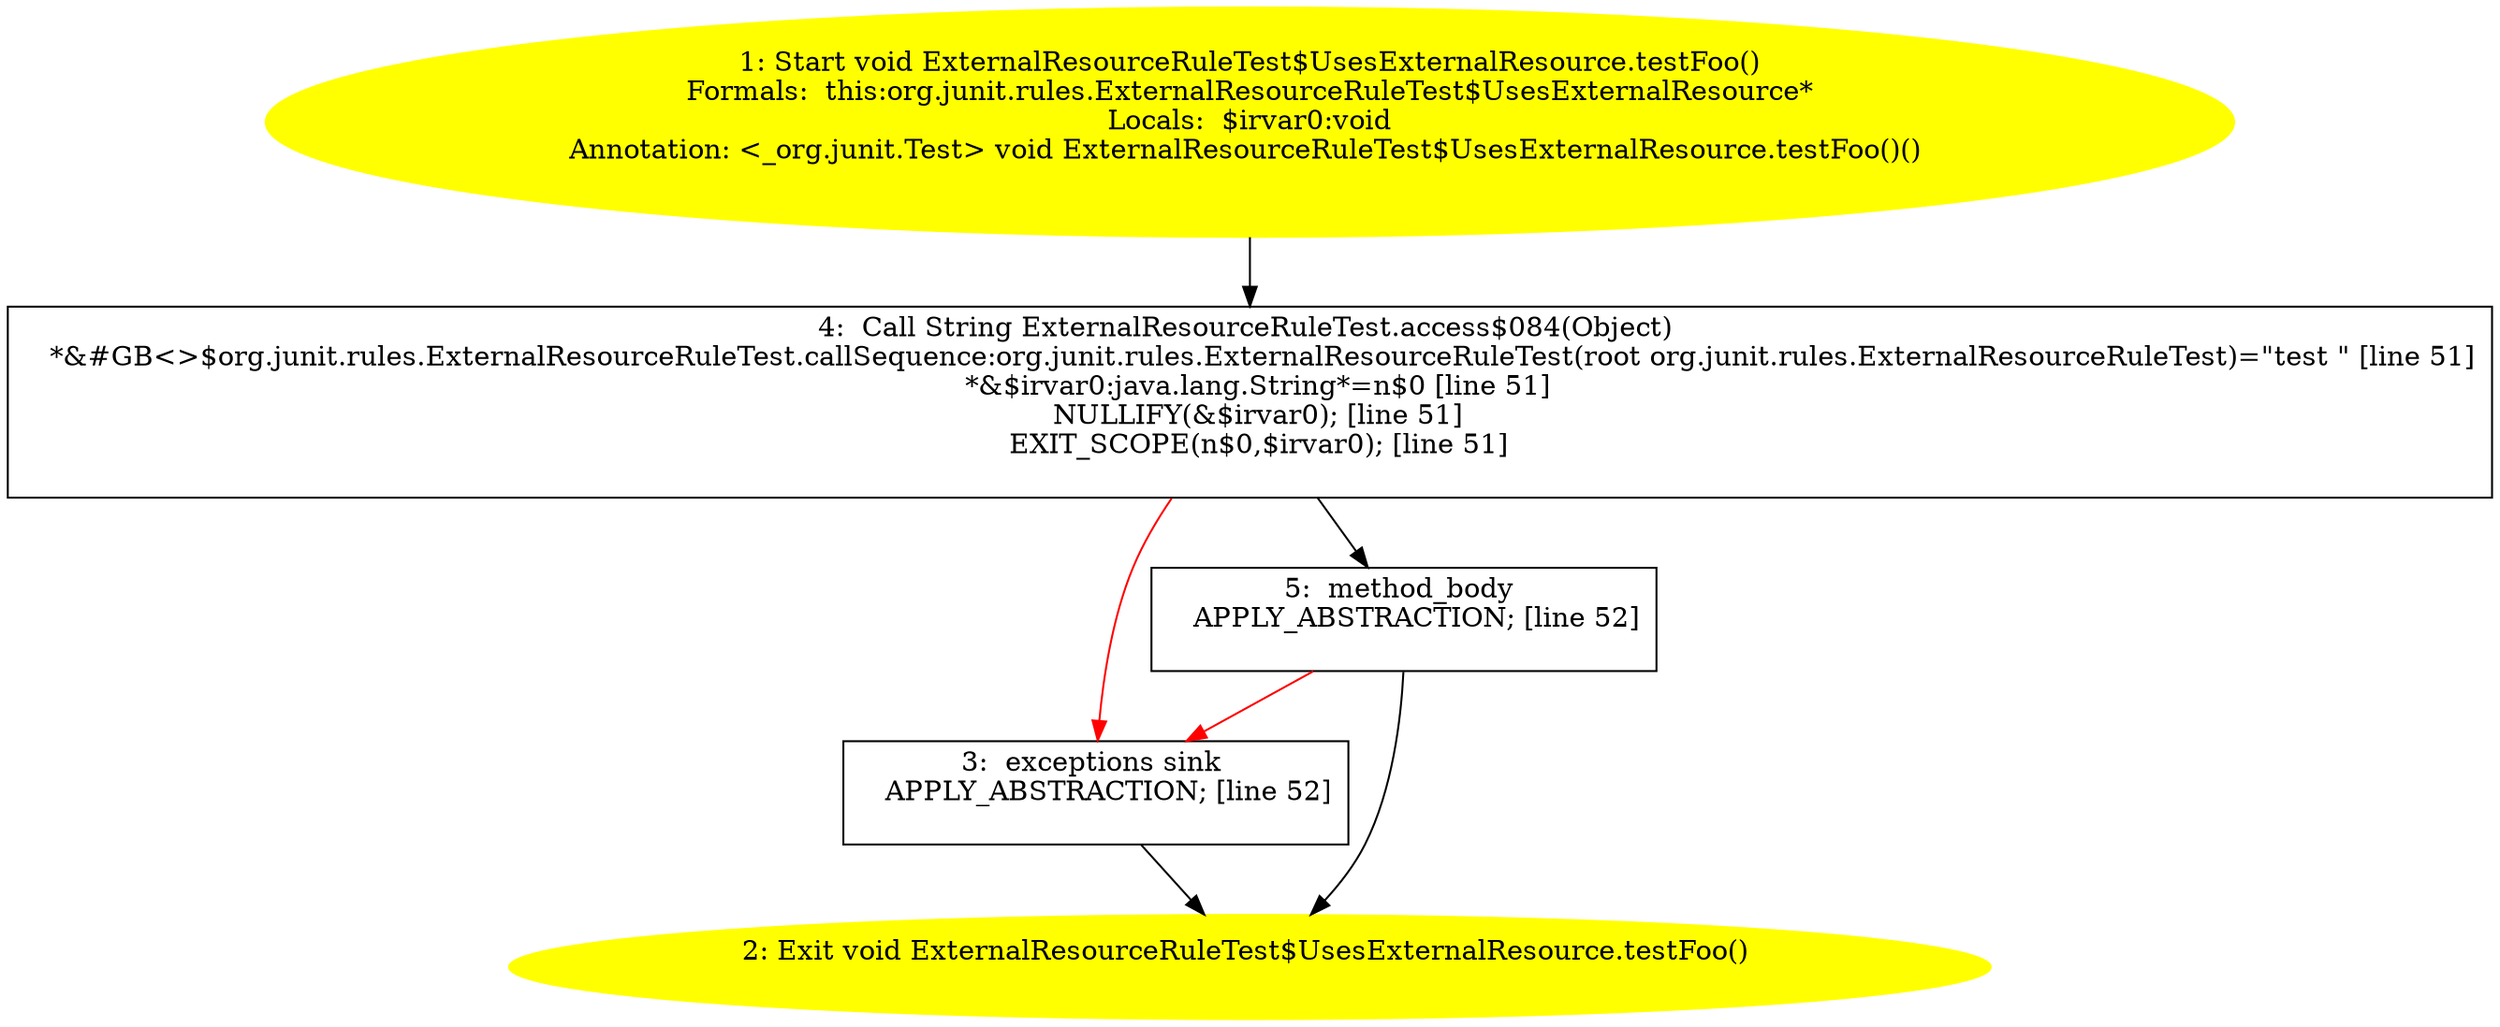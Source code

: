 /* @generated */
digraph cfg {
"org.junit.rules.ExternalResourceRuleTest$UsesExternalResource.testFoo():void.7d51adac8ab66cc7740e257521e44f5d_1" [label="1: Start void ExternalResourceRuleTest$UsesExternalResource.testFoo()\nFormals:  this:org.junit.rules.ExternalResourceRuleTest$UsesExternalResource*\nLocals:  $irvar0:void\nAnnotation: <_org.junit.Test> void ExternalResourceRuleTest$UsesExternalResource.testFoo()() \n  " color=yellow style=filled]
	

	 "org.junit.rules.ExternalResourceRuleTest$UsesExternalResource.testFoo():void.7d51adac8ab66cc7740e257521e44f5d_1" -> "org.junit.rules.ExternalResourceRuleTest$UsesExternalResource.testFoo():void.7d51adac8ab66cc7740e257521e44f5d_4" ;
"org.junit.rules.ExternalResourceRuleTest$UsesExternalResource.testFoo():void.7d51adac8ab66cc7740e257521e44f5d_2" [label="2: Exit void ExternalResourceRuleTest$UsesExternalResource.testFoo() \n  " color=yellow style=filled]
	

"org.junit.rules.ExternalResourceRuleTest$UsesExternalResource.testFoo():void.7d51adac8ab66cc7740e257521e44f5d_3" [label="3:  exceptions sink \n   APPLY_ABSTRACTION; [line 52]\n " shape="box"]
	

	 "org.junit.rules.ExternalResourceRuleTest$UsesExternalResource.testFoo():void.7d51adac8ab66cc7740e257521e44f5d_3" -> "org.junit.rules.ExternalResourceRuleTest$UsesExternalResource.testFoo():void.7d51adac8ab66cc7740e257521e44f5d_2" ;
"org.junit.rules.ExternalResourceRuleTest$UsesExternalResource.testFoo():void.7d51adac8ab66cc7740e257521e44f5d_4" [label="4:  Call String ExternalResourceRuleTest.access$084(Object) \n   *&#GB<>$org.junit.rules.ExternalResourceRuleTest.callSequence:org.junit.rules.ExternalResourceRuleTest(root org.junit.rules.ExternalResourceRuleTest)=\"test \" [line 51]\n  *&$irvar0:java.lang.String*=n$0 [line 51]\n  NULLIFY(&$irvar0); [line 51]\n  EXIT_SCOPE(n$0,$irvar0); [line 51]\n " shape="box"]
	

	 "org.junit.rules.ExternalResourceRuleTest$UsesExternalResource.testFoo():void.7d51adac8ab66cc7740e257521e44f5d_4" -> "org.junit.rules.ExternalResourceRuleTest$UsesExternalResource.testFoo():void.7d51adac8ab66cc7740e257521e44f5d_5" ;
	 "org.junit.rules.ExternalResourceRuleTest$UsesExternalResource.testFoo():void.7d51adac8ab66cc7740e257521e44f5d_4" -> "org.junit.rules.ExternalResourceRuleTest$UsesExternalResource.testFoo():void.7d51adac8ab66cc7740e257521e44f5d_3" [color="red" ];
"org.junit.rules.ExternalResourceRuleTest$UsesExternalResource.testFoo():void.7d51adac8ab66cc7740e257521e44f5d_5" [label="5:  method_body \n   APPLY_ABSTRACTION; [line 52]\n " shape="box"]
	

	 "org.junit.rules.ExternalResourceRuleTest$UsesExternalResource.testFoo():void.7d51adac8ab66cc7740e257521e44f5d_5" -> "org.junit.rules.ExternalResourceRuleTest$UsesExternalResource.testFoo():void.7d51adac8ab66cc7740e257521e44f5d_2" ;
	 "org.junit.rules.ExternalResourceRuleTest$UsesExternalResource.testFoo():void.7d51adac8ab66cc7740e257521e44f5d_5" -> "org.junit.rules.ExternalResourceRuleTest$UsesExternalResource.testFoo():void.7d51adac8ab66cc7740e257521e44f5d_3" [color="red" ];
}
